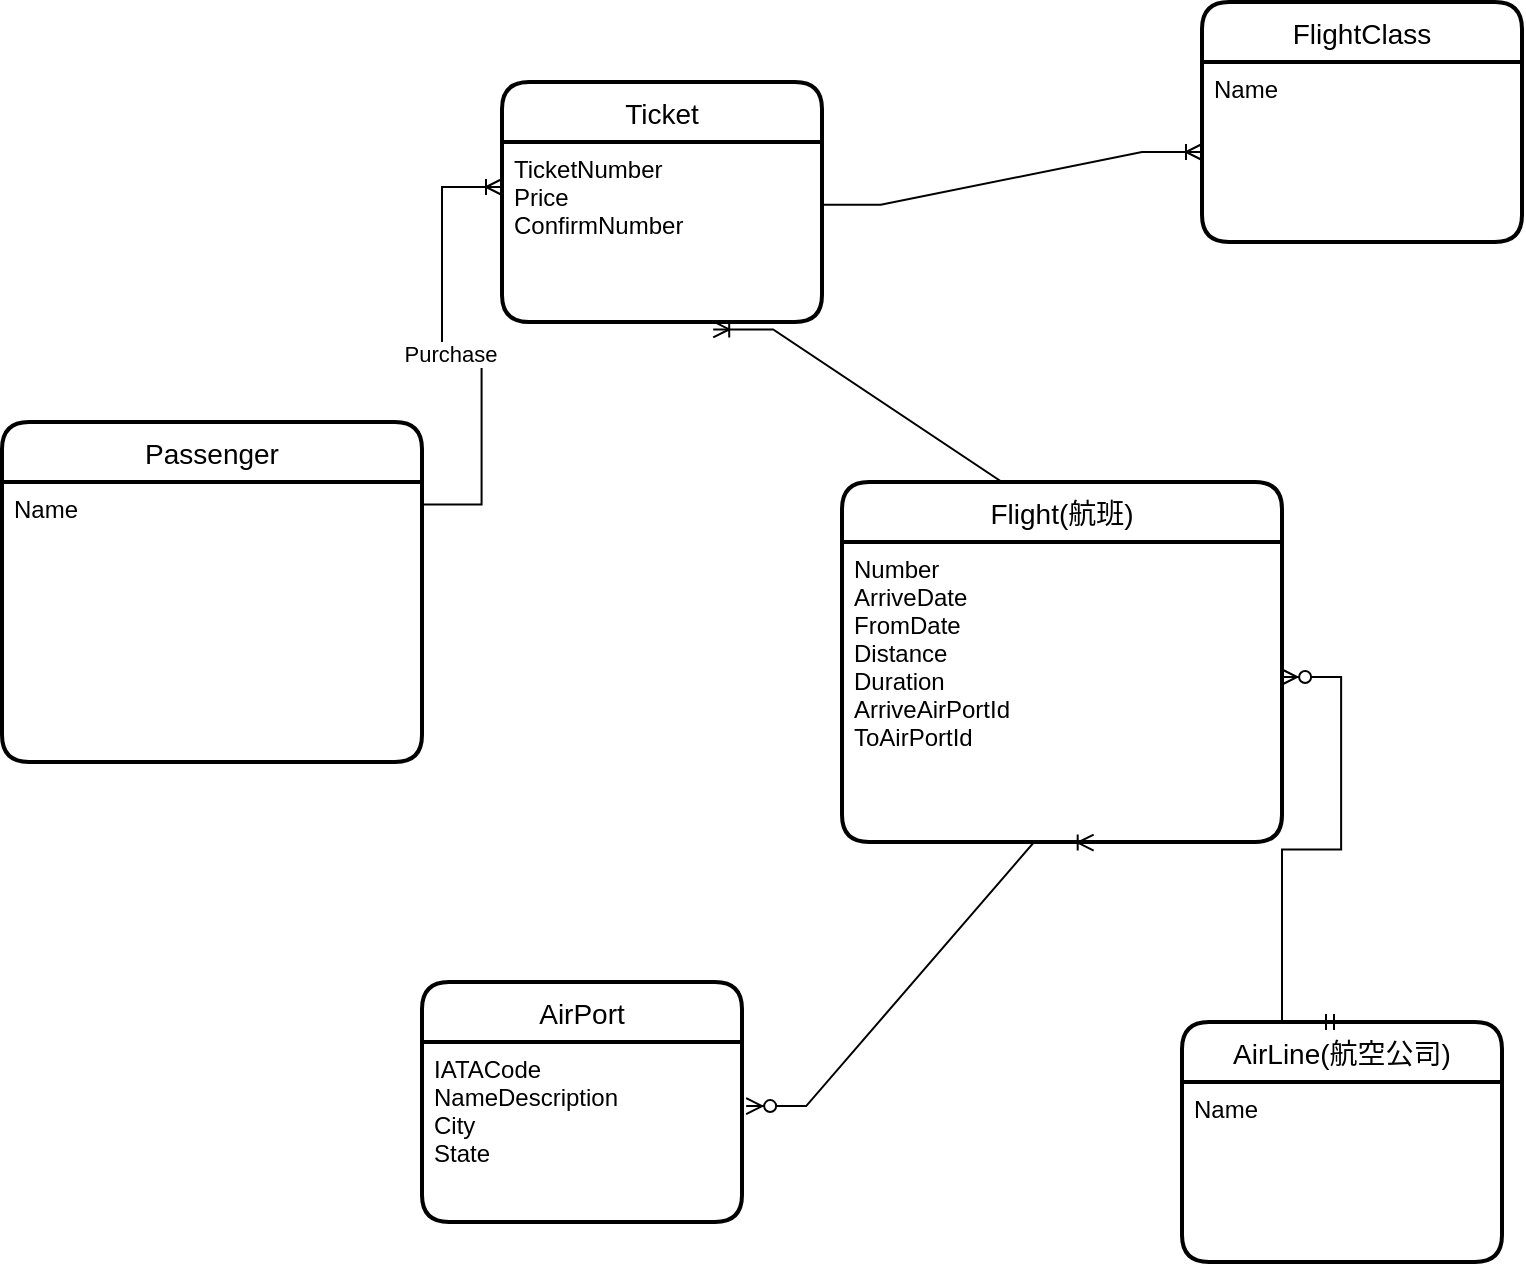 <mxfile version="20.8.20" type="github">
  <diagram name="第 1 页" id="DSqyQpk4DVeUuKrx3hKy">
    <mxGraphModel dx="977" dy="1760" grid="1" gridSize="10" guides="1" tooltips="1" connect="1" arrows="1" fold="1" page="1" pageScale="1" pageWidth="827" pageHeight="1169" math="0" shadow="0">
      <root>
        <mxCell id="0" />
        <mxCell id="1" parent="0" />
        <mxCell id="-6PUj1P8lJHPoJZsENjm-46" value="Passenger" style="swimlane;childLayout=stackLayout;horizontal=1;startSize=30;horizontalStack=0;rounded=1;fontSize=14;fontStyle=0;strokeWidth=2;resizeParent=0;resizeLast=1;shadow=0;dashed=0;align=center;" vertex="1" parent="1">
          <mxGeometry x="20" y="110" width="210" height="170" as="geometry" />
        </mxCell>
        <mxCell id="-6PUj1P8lJHPoJZsENjm-47" value="Name&#xa;" style="align=left;strokeColor=none;fillColor=none;spacingLeft=4;fontSize=12;verticalAlign=top;resizable=0;rotatable=0;part=1;" vertex="1" parent="-6PUj1P8lJHPoJZsENjm-46">
          <mxGeometry y="30" width="210" height="140" as="geometry" />
        </mxCell>
        <mxCell id="-6PUj1P8lJHPoJZsENjm-48" value="Flight(航班)" style="swimlane;childLayout=stackLayout;horizontal=1;startSize=30;horizontalStack=0;rounded=1;fontSize=14;fontStyle=0;strokeWidth=2;resizeParent=0;resizeLast=1;shadow=0;dashed=0;align=center;" vertex="1" parent="1">
          <mxGeometry x="440" y="140" width="220" height="180" as="geometry" />
        </mxCell>
        <mxCell id="-6PUj1P8lJHPoJZsENjm-49" value="Number&#xa;ArriveDate&#xa;FromDate&#xa;Distance&#xa;Duration&#xa;ArriveAirPortId&#xa;ToAirPortId" style="align=left;strokeColor=none;fillColor=none;spacingLeft=4;fontSize=12;verticalAlign=top;resizable=0;rotatable=0;part=1;" vertex="1" parent="-6PUj1P8lJHPoJZsENjm-48">
          <mxGeometry y="30" width="220" height="150" as="geometry" />
        </mxCell>
        <mxCell id="-6PUj1P8lJHPoJZsENjm-50" value="Ticket" style="swimlane;childLayout=stackLayout;horizontal=1;startSize=30;horizontalStack=0;rounded=1;fontSize=14;fontStyle=0;strokeWidth=2;resizeParent=0;resizeLast=1;shadow=0;dashed=0;align=center;" vertex="1" parent="1">
          <mxGeometry x="270" y="-60" width="160" height="120" as="geometry" />
        </mxCell>
        <mxCell id="-6PUj1P8lJHPoJZsENjm-51" value="TicketNumber&#xa;Price&#xa;ConfirmNumber" style="align=left;strokeColor=none;fillColor=none;spacingLeft=4;fontSize=12;verticalAlign=top;resizable=0;rotatable=0;part=1;" vertex="1" parent="-6PUj1P8lJHPoJZsENjm-50">
          <mxGeometry y="30" width="160" height="90" as="geometry" />
        </mxCell>
        <mxCell id="-6PUj1P8lJHPoJZsENjm-54" value="AirPort" style="swimlane;childLayout=stackLayout;horizontal=1;startSize=30;horizontalStack=0;rounded=1;fontSize=14;fontStyle=0;strokeWidth=2;resizeParent=0;resizeLast=1;shadow=0;dashed=0;align=center;" vertex="1" parent="1">
          <mxGeometry x="230" y="390" width="160" height="120" as="geometry" />
        </mxCell>
        <mxCell id="-6PUj1P8lJHPoJZsENjm-55" value="IATACode&#xa;NameDescription&#xa;City&#xa;State&#xa;" style="align=left;strokeColor=none;fillColor=none;spacingLeft=4;fontSize=12;verticalAlign=top;resizable=0;rotatable=0;part=1;" vertex="1" parent="-6PUj1P8lJHPoJZsENjm-54">
          <mxGeometry y="30" width="160" height="90" as="geometry" />
        </mxCell>
        <mxCell id="-6PUj1P8lJHPoJZsENjm-56" value="" style="edgeStyle=entityRelationEdgeStyle;fontSize=12;html=1;endArrow=ERoneToMany;startArrow=ERzeroToMany;rounded=0;exitX=1.013;exitY=0.356;exitDx=0;exitDy=0;exitPerimeter=0;entryX=0.572;entryY=1.002;entryDx=0;entryDy=0;entryPerimeter=0;" edge="1" parent="1" source="-6PUj1P8lJHPoJZsENjm-55" target="-6PUj1P8lJHPoJZsENjm-49">
          <mxGeometry width="100" height="100" relative="1" as="geometry">
            <mxPoint x="550" y="510" as="sourcePoint" />
            <mxPoint x="650" y="410" as="targetPoint" />
          </mxGeometry>
        </mxCell>
        <mxCell id="-6PUj1P8lJHPoJZsENjm-57" value="" style="edgeStyle=entityRelationEdgeStyle;fontSize=12;html=1;endArrow=ERoneToMany;startArrow=baseDash;rounded=0;exitX=0.999;exitY=0.08;exitDx=0;exitDy=0;exitPerimeter=0;entryX=0;entryY=0.25;entryDx=0;entryDy=0;startFill=0;" edge="1" parent="1" source="-6PUj1P8lJHPoJZsENjm-47" target="-6PUj1P8lJHPoJZsENjm-51">
          <mxGeometry width="100" height="100" relative="1" as="geometry">
            <mxPoint x="150" y="140" as="sourcePoint" />
            <mxPoint x="250" y="40" as="targetPoint" />
          </mxGeometry>
        </mxCell>
        <mxCell id="-6PUj1P8lJHPoJZsENjm-60" value="Purchase" style="edgeLabel;html=1;align=center;verticalAlign=middle;resizable=0;points=[];" vertex="1" connectable="0" parent="-6PUj1P8lJHPoJZsENjm-57">
          <mxGeometry x="0.049" y="3" relative="1" as="geometry">
            <mxPoint y="1" as="offset" />
          </mxGeometry>
        </mxCell>
        <mxCell id="-6PUj1P8lJHPoJZsENjm-61" value="" style="edgeStyle=entityRelationEdgeStyle;fontSize=12;html=1;endArrow=ERoneToMany;rounded=0;exitX=0.5;exitY=0;exitDx=0;exitDy=0;exitPerimeter=0;entryX=0.66;entryY=1.041;entryDx=0;entryDy=0;entryPerimeter=0;" edge="1" parent="1" source="-6PUj1P8lJHPoJZsENjm-48" target="-6PUj1P8lJHPoJZsENjm-51">
          <mxGeometry width="100" height="100" relative="1" as="geometry">
            <mxPoint x="550" y="130" as="sourcePoint" />
            <mxPoint x="650" y="30" as="targetPoint" />
          </mxGeometry>
        </mxCell>
        <mxCell id="-6PUj1P8lJHPoJZsENjm-62" value="AirLine(航空公司)" style="swimlane;childLayout=stackLayout;horizontal=1;startSize=30;horizontalStack=0;rounded=1;fontSize=14;fontStyle=0;strokeWidth=2;resizeParent=0;resizeLast=1;shadow=0;dashed=0;align=center;" vertex="1" parent="1">
          <mxGeometry x="610" y="410" width="160" height="120" as="geometry" />
        </mxCell>
        <mxCell id="-6PUj1P8lJHPoJZsENjm-63" value="Name" style="align=left;strokeColor=none;fillColor=none;spacingLeft=4;fontSize=12;verticalAlign=top;resizable=0;rotatable=0;part=1;" vertex="1" parent="-6PUj1P8lJHPoJZsENjm-62">
          <mxGeometry y="30" width="160" height="90" as="geometry" />
        </mxCell>
        <mxCell id="-6PUj1P8lJHPoJZsENjm-65" value="" style="edgeStyle=entityRelationEdgeStyle;fontSize=12;html=1;endArrow=ERzeroToMany;startArrow=ERmandOne;rounded=0;exitX=0.5;exitY=0;exitDx=0;exitDy=0;entryX=0.998;entryY=0.45;entryDx=0;entryDy=0;entryPerimeter=0;" edge="1" parent="1" source="-6PUj1P8lJHPoJZsENjm-62" target="-6PUj1P8lJHPoJZsENjm-49">
          <mxGeometry width="100" height="100" relative="1" as="geometry">
            <mxPoint x="710" y="340" as="sourcePoint" />
            <mxPoint x="810" y="240" as="targetPoint" />
          </mxGeometry>
        </mxCell>
        <mxCell id="-6PUj1P8lJHPoJZsENjm-66" value="FlightClass" style="swimlane;childLayout=stackLayout;horizontal=1;startSize=30;horizontalStack=0;rounded=1;fontSize=14;fontStyle=0;strokeWidth=2;resizeParent=0;resizeLast=1;shadow=0;dashed=0;align=center;" vertex="1" parent="1">
          <mxGeometry x="620" y="-100" width="160" height="120" as="geometry" />
        </mxCell>
        <mxCell id="-6PUj1P8lJHPoJZsENjm-67" value="Name" style="align=left;strokeColor=none;fillColor=none;spacingLeft=4;fontSize=12;verticalAlign=top;resizable=0;rotatable=0;part=1;" vertex="1" parent="-6PUj1P8lJHPoJZsENjm-66">
          <mxGeometry y="30" width="160" height="90" as="geometry" />
        </mxCell>
        <mxCell id="-6PUj1P8lJHPoJZsENjm-68" value="" style="edgeStyle=entityRelationEdgeStyle;fontSize=12;html=1;endArrow=ERoneToMany;rounded=0;exitX=0.996;exitY=0.349;exitDx=0;exitDy=0;exitPerimeter=0;entryX=0;entryY=0.5;entryDx=0;entryDy=0;" edge="1" parent="1" source="-6PUj1P8lJHPoJZsENjm-51" target="-6PUj1P8lJHPoJZsENjm-67">
          <mxGeometry width="100" height="100" relative="1" as="geometry">
            <mxPoint x="480" y="-20" as="sourcePoint" />
            <mxPoint x="580" y="-120" as="targetPoint" />
          </mxGeometry>
        </mxCell>
      </root>
    </mxGraphModel>
  </diagram>
</mxfile>
